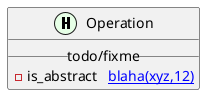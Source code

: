 {
  "sha1": "m3dw5r1oiugjfok0n738u3iseg1jpch",
  "insertion": {
    "when": "2024-06-03T18:59:34.824Z",
    "url": "http://plantuml.sourceforge.net/qa/?qa=5151/hyperlink-interferes-with-visibility",
    "user": "plantuml@gmail.com"
  }
}
@startuml
    class Operation << (H,#E6FFE6)  >> {
    __todo/fixme__
     -is_abstract   [[ blaha(xyz,12) { tooltip } ]]
    }
@enduml
